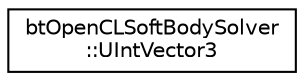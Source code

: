 digraph "Graphical Class Hierarchy"
{
  edge [fontname="Helvetica",fontsize="10",labelfontname="Helvetica",labelfontsize="10"];
  node [fontname="Helvetica",fontsize="10",shape=record];
  rankdir="LR";
  Node1 [label="btOpenCLSoftBodySolver\l::UIntVector3",height=0.2,width=0.4,color="black", fillcolor="white", style="filled",URL="$structbt_open_c_l_soft_body_solver_1_1_u_int_vector3.html"];
}
